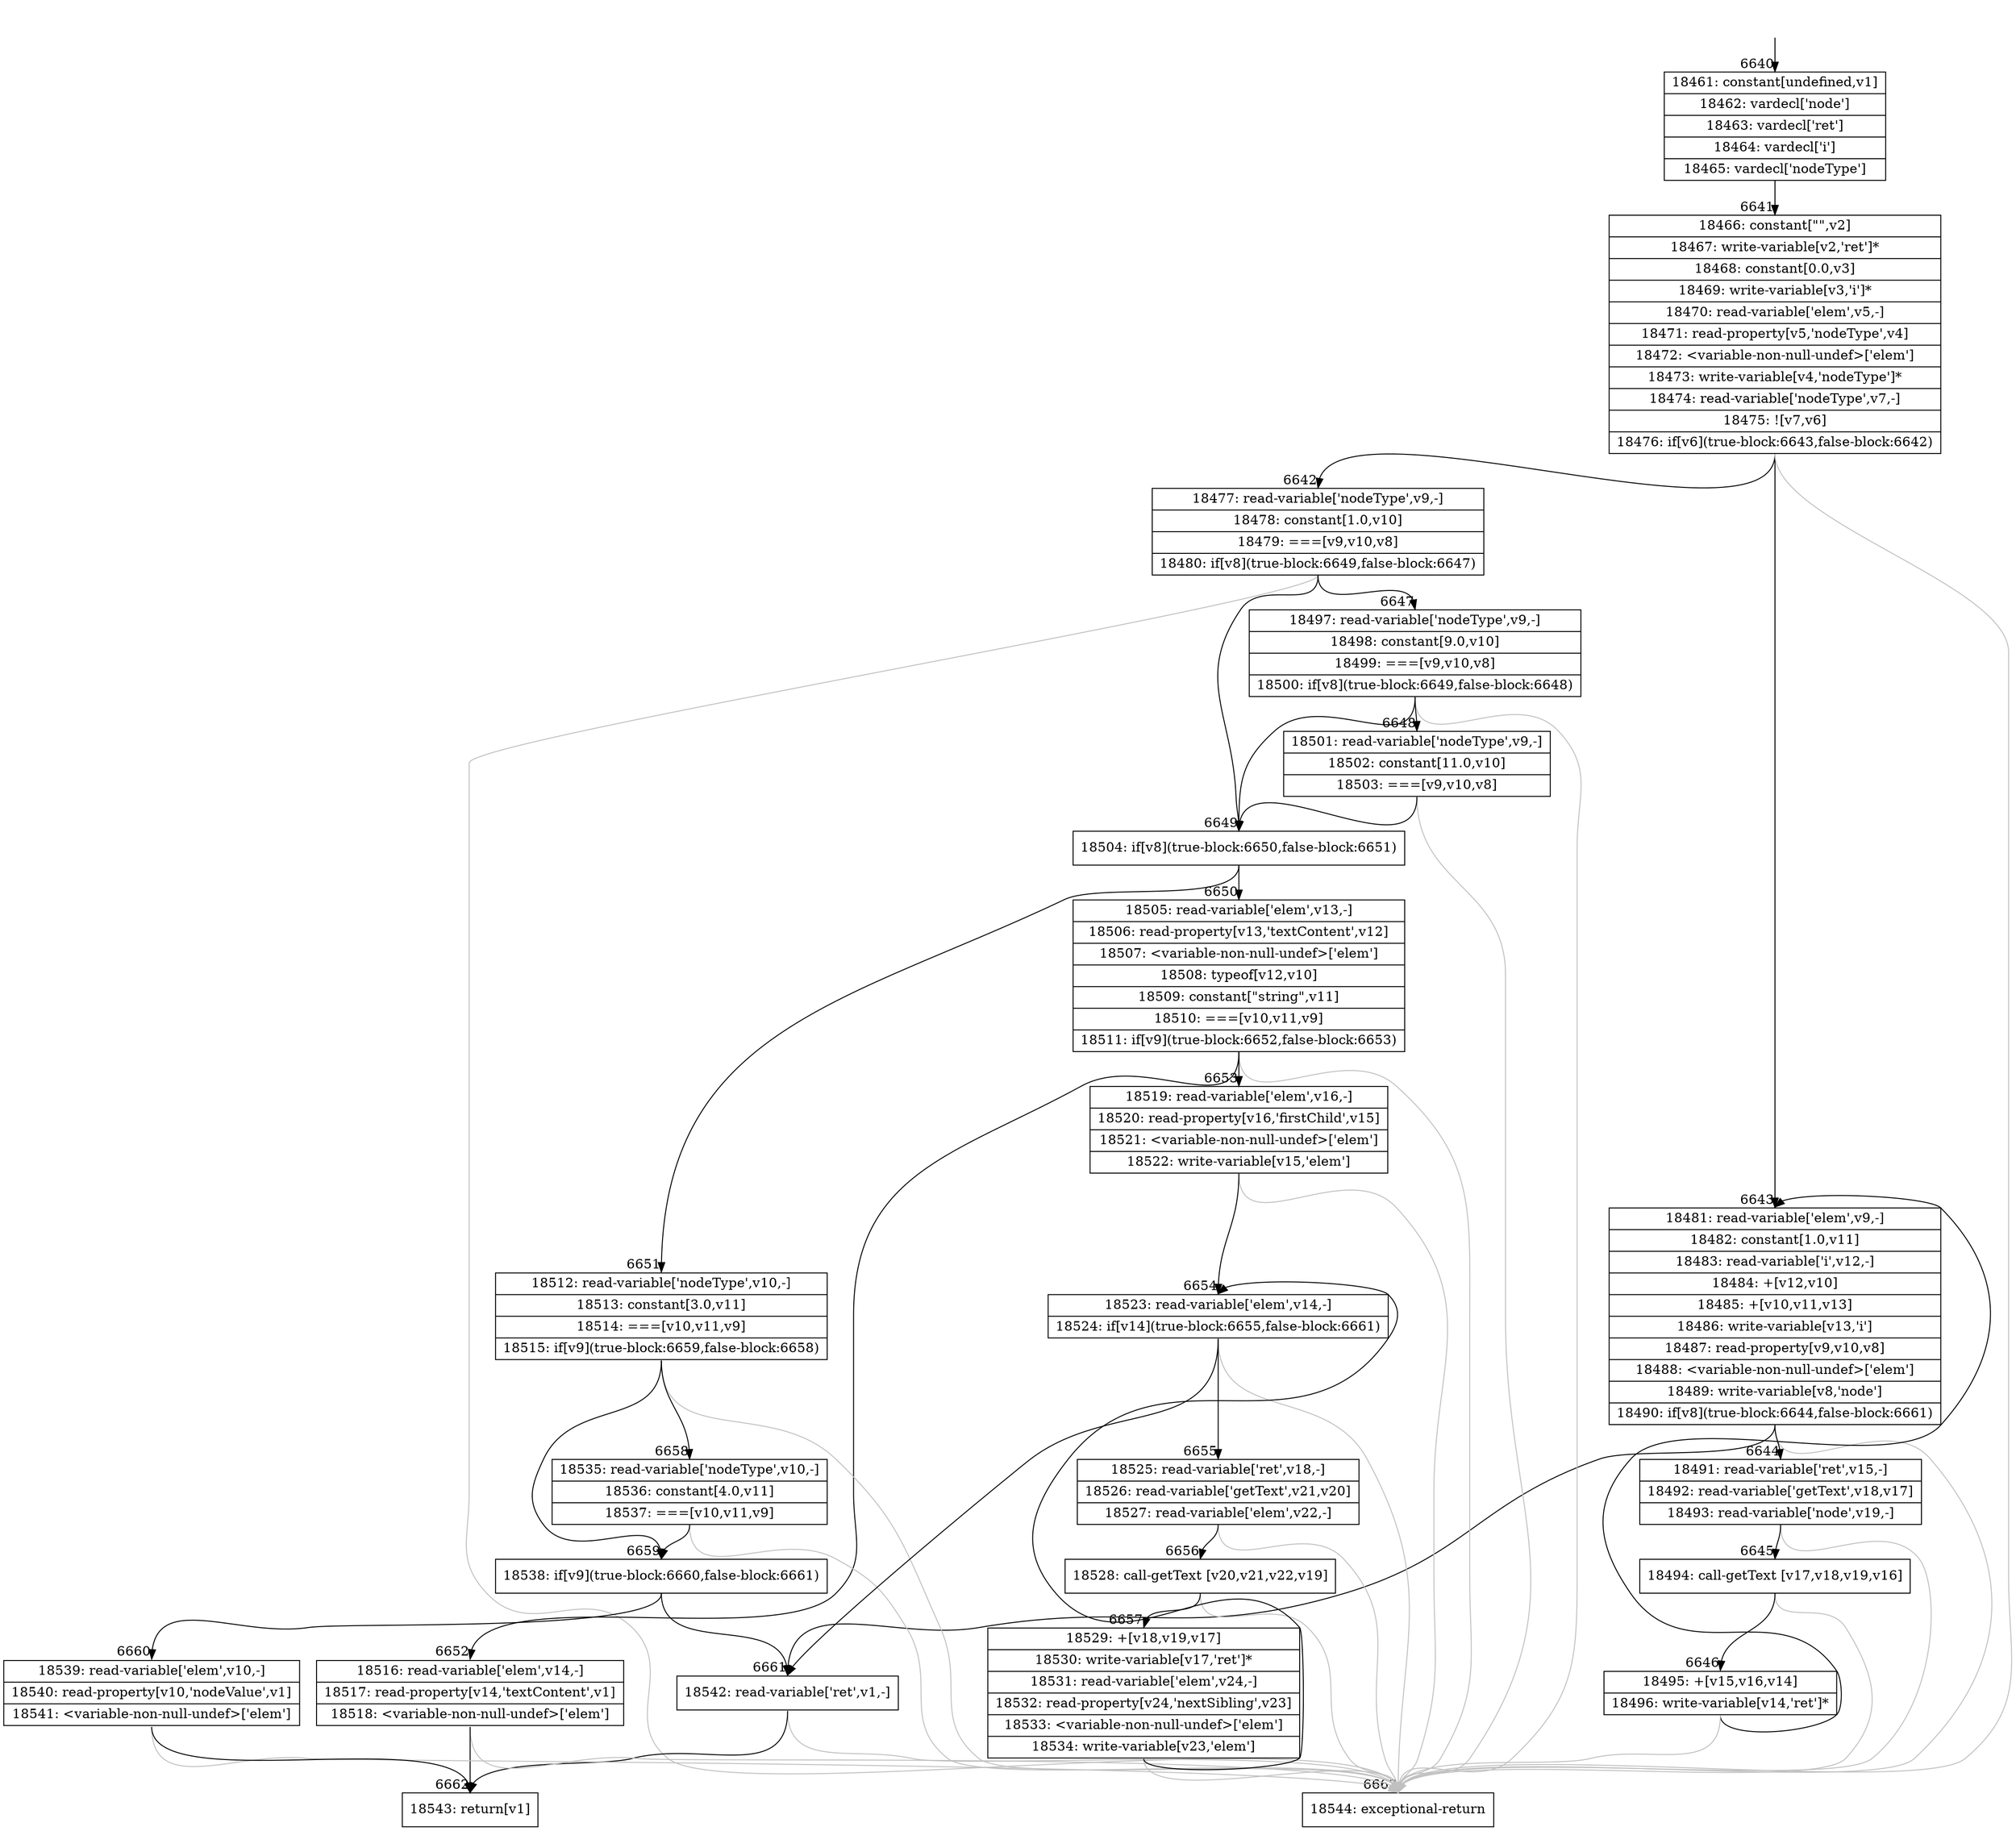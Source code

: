 digraph {
rankdir="TD"
BB_entry514[shape=none,label=""];
BB_entry514 -> BB6640 [tailport=s, headport=n, headlabel="    6640"]
BB6640 [shape=record label="{18461: constant[undefined,v1]|18462: vardecl['node']|18463: vardecl['ret']|18464: vardecl['i']|18465: vardecl['nodeType']}" ] 
BB6640 -> BB6641 [tailport=s, headport=n, headlabel="      6641"]
BB6641 [shape=record label="{18466: constant[\"\",v2]|18467: write-variable[v2,'ret']*|18468: constant[0.0,v3]|18469: write-variable[v3,'i']*|18470: read-variable['elem',v5,-]|18471: read-property[v5,'nodeType',v4]|18472: \<variable-non-null-undef\>['elem']|18473: write-variable[v4,'nodeType']*|18474: read-variable['nodeType',v7,-]|18475: ![v7,v6]|18476: if[v6](true-block:6643,false-block:6642)}" ] 
BB6641 -> BB6643 [tailport=s, headport=n, headlabel="      6643"]
BB6641 -> BB6642 [tailport=s, headport=n, headlabel="      6642"]
BB6641 -> BB6663 [tailport=s, headport=n, color=gray, headlabel="      6663"]
BB6642 [shape=record label="{18477: read-variable['nodeType',v9,-]|18478: constant[1.0,v10]|18479: ===[v9,v10,v8]|18480: if[v8](true-block:6649,false-block:6647)}" ] 
BB6642 -> BB6649 [tailport=s, headport=n, headlabel="      6649"]
BB6642 -> BB6647 [tailport=s, headport=n, headlabel="      6647"]
BB6642 -> BB6663 [tailport=s, headport=n, color=gray]
BB6643 [shape=record label="{18481: read-variable['elem',v9,-]|18482: constant[1.0,v11]|18483: read-variable['i',v12,-]|18484: +[v12,v10]|18485: +[v10,v11,v13]|18486: write-variable[v13,'i']|18487: read-property[v9,v10,v8]|18488: \<variable-non-null-undef\>['elem']|18489: write-variable[v8,'node']|18490: if[v8](true-block:6644,false-block:6661)}" ] 
BB6643 -> BB6644 [tailport=s, headport=n, headlabel="      6644"]
BB6643 -> BB6661 [tailport=s, headport=n, headlabel="      6661"]
BB6643 -> BB6663 [tailport=s, headport=n, color=gray]
BB6644 [shape=record label="{18491: read-variable['ret',v15,-]|18492: read-variable['getText',v18,v17]|18493: read-variable['node',v19,-]}" ] 
BB6644 -> BB6645 [tailport=s, headport=n, headlabel="      6645"]
BB6644 -> BB6663 [tailport=s, headport=n, color=gray]
BB6645 [shape=record label="{18494: call-getText [v17,v18,v19,v16]}" ] 
BB6645 -> BB6646 [tailport=s, headport=n, headlabel="      6646"]
BB6645 -> BB6663 [tailport=s, headport=n, color=gray]
BB6646 [shape=record label="{18495: +[v15,v16,v14]|18496: write-variable[v14,'ret']*}" ] 
BB6646 -> BB6643 [tailport=s, headport=n]
BB6646 -> BB6663 [tailport=s, headport=n, color=gray]
BB6647 [shape=record label="{18497: read-variable['nodeType',v9,-]|18498: constant[9.0,v10]|18499: ===[v9,v10,v8]|18500: if[v8](true-block:6649,false-block:6648)}" ] 
BB6647 -> BB6649 [tailport=s, headport=n]
BB6647 -> BB6648 [tailport=s, headport=n, headlabel="      6648"]
BB6647 -> BB6663 [tailport=s, headport=n, color=gray]
BB6648 [shape=record label="{18501: read-variable['nodeType',v9,-]|18502: constant[11.0,v10]|18503: ===[v9,v10,v8]}" ] 
BB6648 -> BB6649 [tailport=s, headport=n]
BB6648 -> BB6663 [tailport=s, headport=n, color=gray]
BB6649 [shape=record label="{18504: if[v8](true-block:6650,false-block:6651)}" ] 
BB6649 -> BB6650 [tailport=s, headport=n, headlabel="      6650"]
BB6649 -> BB6651 [tailport=s, headport=n, headlabel="      6651"]
BB6650 [shape=record label="{18505: read-variable['elem',v13,-]|18506: read-property[v13,'textContent',v12]|18507: \<variable-non-null-undef\>['elem']|18508: typeof[v12,v10]|18509: constant[\"string\",v11]|18510: ===[v10,v11,v9]|18511: if[v9](true-block:6652,false-block:6653)}" ] 
BB6650 -> BB6652 [tailport=s, headport=n, headlabel="      6652"]
BB6650 -> BB6653 [tailport=s, headport=n, headlabel="      6653"]
BB6650 -> BB6663 [tailport=s, headport=n, color=gray]
BB6651 [shape=record label="{18512: read-variable['nodeType',v10,-]|18513: constant[3.0,v11]|18514: ===[v10,v11,v9]|18515: if[v9](true-block:6659,false-block:6658)}" ] 
BB6651 -> BB6659 [tailport=s, headport=n, headlabel="      6659"]
BB6651 -> BB6658 [tailport=s, headport=n, headlabel="      6658"]
BB6651 -> BB6663 [tailport=s, headport=n, color=gray]
BB6652 [shape=record label="{18516: read-variable['elem',v14,-]|18517: read-property[v14,'textContent',v1]|18518: \<variable-non-null-undef\>['elem']}" ] 
BB6652 -> BB6662 [tailport=s, headport=n, headlabel="      6662"]
BB6652 -> BB6663 [tailport=s, headport=n, color=gray]
BB6653 [shape=record label="{18519: read-variable['elem',v16,-]|18520: read-property[v16,'firstChild',v15]|18521: \<variable-non-null-undef\>['elem']|18522: write-variable[v15,'elem']}" ] 
BB6653 -> BB6654 [tailport=s, headport=n, headlabel="      6654"]
BB6653 -> BB6663 [tailport=s, headport=n, color=gray]
BB6654 [shape=record label="{18523: read-variable['elem',v14,-]|18524: if[v14](true-block:6655,false-block:6661)}" ] 
BB6654 -> BB6655 [tailport=s, headport=n, headlabel="      6655"]
BB6654 -> BB6661 [tailport=s, headport=n]
BB6654 -> BB6663 [tailport=s, headport=n, color=gray]
BB6655 [shape=record label="{18525: read-variable['ret',v18,-]|18526: read-variable['getText',v21,v20]|18527: read-variable['elem',v22,-]}" ] 
BB6655 -> BB6656 [tailport=s, headport=n, headlabel="      6656"]
BB6655 -> BB6663 [tailport=s, headport=n, color=gray]
BB6656 [shape=record label="{18528: call-getText [v20,v21,v22,v19]}" ] 
BB6656 -> BB6657 [tailport=s, headport=n, headlabel="      6657"]
BB6656 -> BB6663 [tailport=s, headport=n, color=gray]
BB6657 [shape=record label="{18529: +[v18,v19,v17]|18530: write-variable[v17,'ret']*|18531: read-variable['elem',v24,-]|18532: read-property[v24,'nextSibling',v23]|18533: \<variable-non-null-undef\>['elem']|18534: write-variable[v23,'elem']}" ] 
BB6657 -> BB6654 [tailport=s, headport=n]
BB6657 -> BB6663 [tailport=s, headport=n, color=gray]
BB6658 [shape=record label="{18535: read-variable['nodeType',v10,-]|18536: constant[4.0,v11]|18537: ===[v10,v11,v9]}" ] 
BB6658 -> BB6659 [tailport=s, headport=n]
BB6658 -> BB6663 [tailport=s, headport=n, color=gray]
BB6659 [shape=record label="{18538: if[v9](true-block:6660,false-block:6661)}" ] 
BB6659 -> BB6660 [tailport=s, headport=n, headlabel="      6660"]
BB6659 -> BB6661 [tailport=s, headport=n]
BB6660 [shape=record label="{18539: read-variable['elem',v10,-]|18540: read-property[v10,'nodeValue',v1]|18541: \<variable-non-null-undef\>['elem']}" ] 
BB6660 -> BB6662 [tailport=s, headport=n]
BB6660 -> BB6663 [tailport=s, headport=n, color=gray]
BB6661 [shape=record label="{18542: read-variable['ret',v1,-]}" ] 
BB6661 -> BB6662 [tailport=s, headport=n]
BB6661 -> BB6663 [tailport=s, headport=n, color=gray]
BB6662 [shape=record label="{18543: return[v1]}" ] 
BB6663 [shape=record label="{18544: exceptional-return}" ] 
//#$~ 5280
}
